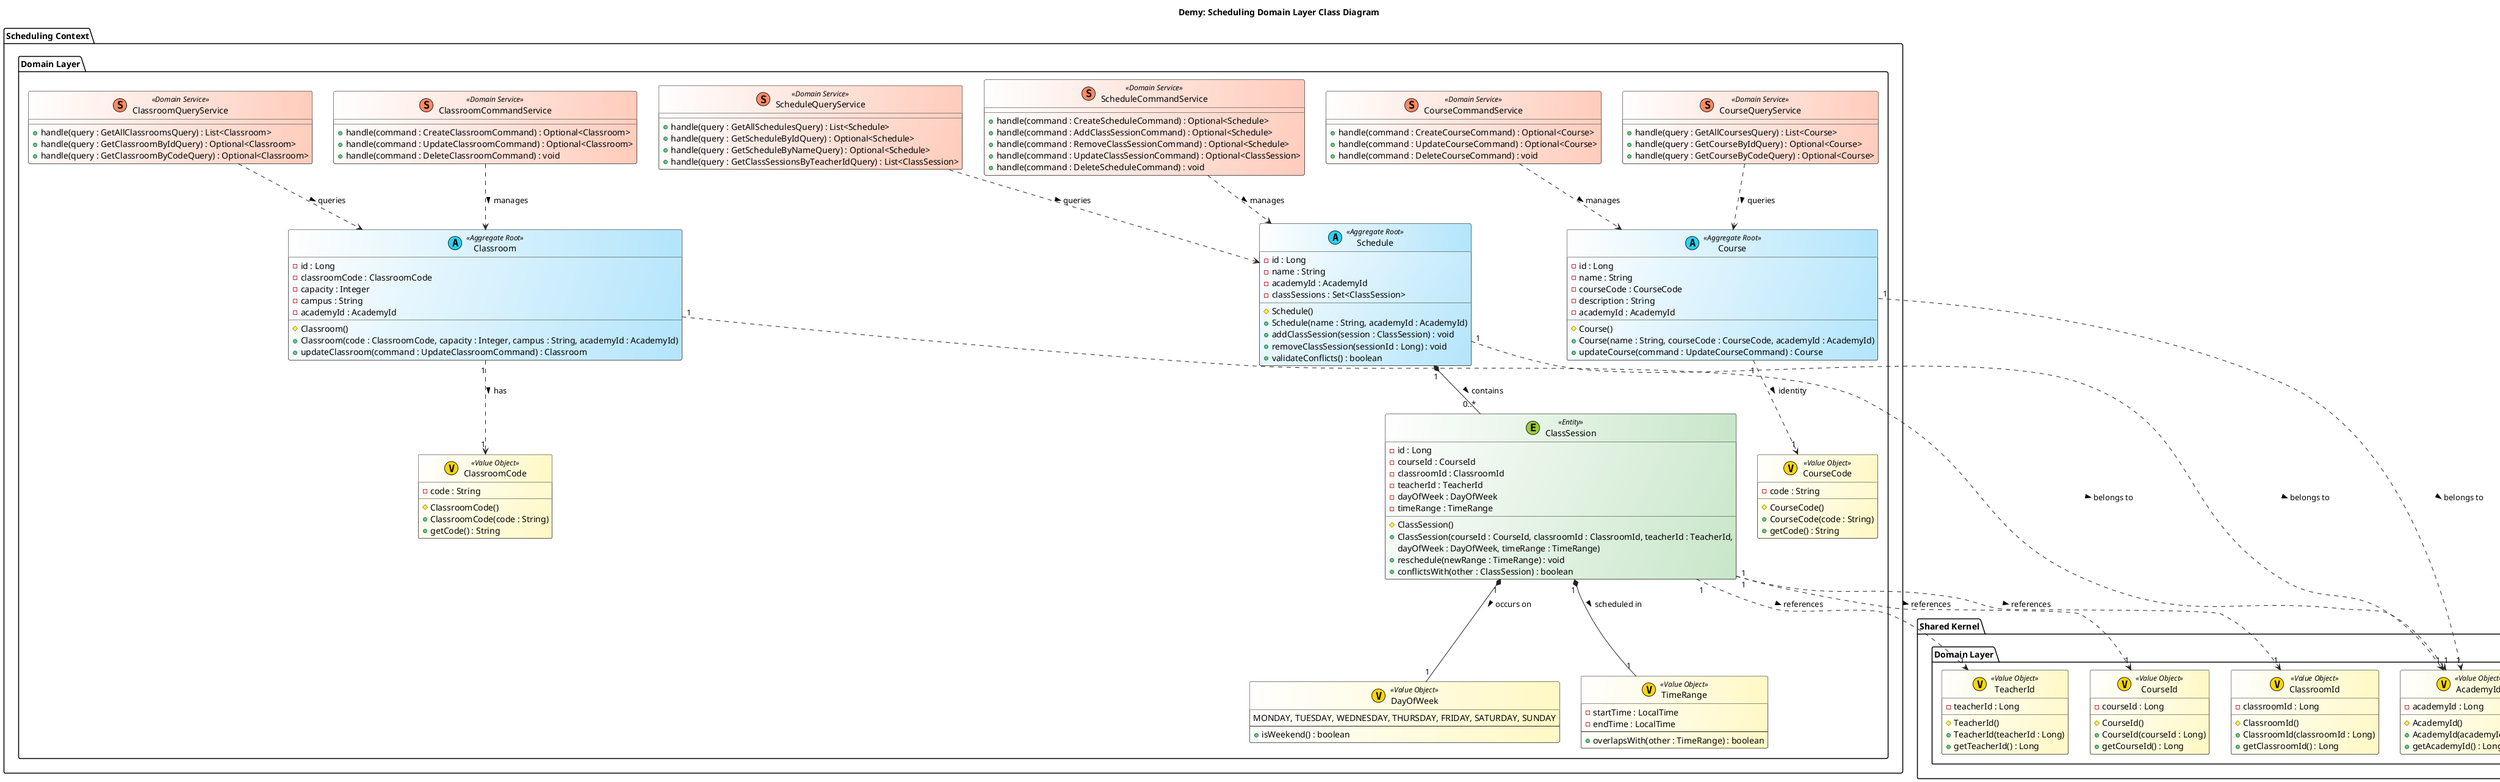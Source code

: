 @startuml Demy: Scheduling Domain Layer Class Diagram
title Demy: Scheduling Domain Layer Class Diagram

skinparam class {
    BackgroundColor<<Aggregate Root>> #FFFFFF/B3E5FC
    BackgroundColor<<Entity>> #FFFFFF/C8E6C9
    BackgroundColor<<Value Object>> #FFFFFF/FFF9C4
    BackgroundColor<<Domain Service>> #FFFFFF/FFCCBC
    BorderColor #212121
    ArrowColor #212121
    FontSize 14
}

package "Scheduling Context" {
    package "Domain Layer" {
        ' Aggregate Roots
        class "Schedule" <<(A, #27D3F5) Aggregate Root>> {
            - id : Long
            - name : String
            - academyId : AcademyId
            - classSessions : Set<ClassSession>
            # Schedule()
            + Schedule(name : String, academyId : AcademyId)
            + addClassSession(session : ClassSession) : void
            + removeClassSession(sessionId : Long) : void
            + validateConflicts() : boolean
        }

        class "Course" <<(A, #27D3F5) Aggregate Root>> {
            - id : Long
            - name : String
            - courseCode : CourseCode
            - description : String
            - academyId : AcademyId
            # Course()
            + Course(name : String, courseCode : CourseCode, academyId : AcademyId)
            + updateCourse(command : UpdateCourseCommand) : Course
        }

        class "Classroom" <<(A, #27D3F5) Aggregate Root>> {
            - id : Long
            - classroomCode : ClassroomCode
            - capacity : Integer
            - campus : String
            - academyId : AcademyId
            # Classroom()
            + Classroom(code : ClassroomCode, capacity : Integer, campus : String, academyId : AcademyId)
            + updateClassroom(command : UpdateClassroomCommand) : Classroom
        }

        ' Entity
        class "ClassSession" <<(E, #9ACD32) Entity>> {
            - id : Long
            - courseId : CourseId
            - classroomId : ClassroomId
            - teacherId : TeacherId
            - dayOfWeek : DayOfWeek
            - timeRange : TimeRange
            # ClassSession()
            + ClassSession(courseId : CourseId, classroomId : ClassroomId, teacherId : TeacherId,
                           dayOfWeek : DayOfWeek, timeRange : TimeRange)
            + reschedule(newRange : TimeRange) : void
            + conflictsWith(other : ClassSession) : boolean
        }

        ' Value Objects
        class "DayOfWeek" <<(V, #FFD700) Value Object>> {
            MONDAY, TUESDAY, WEDNESDAY, THURSDAY, FRIDAY, SATURDAY, SUNDAY
            --
            + isWeekend() : boolean
        }

        class "TimeRange" <<(V, #FFD700) Value Object>> {
            - startTime : LocalTime
            - endTime : LocalTime
            --
            + overlapsWith(other : TimeRange) : boolean
        }

        class "CourseCode" <<(V, #FFD700) Value Object>> {
            - code : String
            # CourseCode()
            + CourseCode(code : String)
            + getCode() : String
        }

        class "ClassroomCode" <<(V, #FFD700) Value Object>> {
            - code : String
            # ClassroomCode()
            + ClassroomCode(code : String)
            + getCode() : String
        }

        ' Command Services
        class "ScheduleCommandService" <<(S, #FF8A65) Domain Service>> {
            + handle(command : CreateScheduleCommand) : Optional<Schedule>
            + handle(command : AddClassSessionCommand) : Optional<Schedule>
            + handle(command : RemoveClassSessionCommand) : Optional<Schedule>
            + handle(command : UpdateClassSessionCommand) : Optional<ClassSession>
            + handle(command : DeleteScheduleCommand) : void
        }

        class "CourseCommandService" <<(S, #FF8A65) Domain Service>> {
            + handle(command : CreateCourseCommand) : Optional<Course>
            + handle(command : UpdateCourseCommand) : Optional<Course>
            + handle(command : DeleteCourseCommand) : void
        }

        class "ClassroomCommandService" <<(S, #FF8A65) Domain Service>> {
            + handle(command : CreateClassroomCommand) : Optional<Classroom>
            + handle(command : UpdateClassroomCommand) : Optional<Classroom>
            + handle(command : DeleteClassroomCommand) : void
        }

        ' Query Services
        class "ScheduleQueryService" <<(S, #FF8A65) Domain Service>> {
            + handle(query : GetAllSchedulesQuery) : List<Schedule>
            + handle(query : GetScheduleByIdQuery) : Optional<Schedule>
            + handle(query : GetScheduleByNameQuery) : Optional<Schedule>
            + handle(query : GetClassSessionsByTeacherIdQuery) : List<ClassSession>
        }

        class "CourseQueryService" <<(S, #FF8A65) Domain Service>> {
            + handle(query : GetAllCoursesQuery) : List<Course>
            + handle(query : GetCourseByIdQuery) : Optional<Course>
            + handle(query : GetCourseByCodeQuery) : Optional<Course>
        }

        class "ClassroomQueryService" <<(S, #FF8A65) Domain Service>> {
            + handle(query : GetAllClassroomsQuery) : List<Classroom>
            + handle(query : GetClassroomByIdQuery) : Optional<Classroom>
            + handle(query : GetClassroomByCodeQuery) : Optional<Classroom>
        }
    }
}

package "Shared Kernel" {
    package "Domain Layer" {
        class "AcademyId" <<(V, #FFD700) Value Object>> {
            - academyId : Long
            # AcademyId()
            + AcademyId(academyId : Long)
            + getAcademyId() : Long
        }

        class "TeacherId" <<(V, #FFD700) Value Object>> {
            - teacherId : Long
            # TeacherId()
            + TeacherId(teacherId : Long)
            + getTeacherId() : Long
        }

        class "CourseId" <<(V, #FFD700) Value Object>> {
            - courseId : Long
            # CourseId()
            + CourseId(courseId : Long)
            + getCourseId() : Long
        }

        class "ClassroomId" <<(V, #FFD700) Value Object>> {
            - classroomId : Long
            # ClassroomId()
            + ClassroomId(classroomId : Long)
            + getClassroomId() : Long
        }
    }
}

' Relationships
Schedule "1" *-- "0..*" ClassSession : contains >
ClassSession "1" ..> "1" CourseId : references >
ClassSession "1" ..> "1" TeacherId : references >
ClassSession "1" ..> "1" ClassroomId : references >
ClassSession "1" *-- "1" DayOfWeek : occurs on >
ClassSession "1" *-- "1" TimeRange : scheduled in >
Schedule "1" ..> "1" AcademyId : belongs to >
Course "1" ..> "1" AcademyId : belongs to >
Classroom "1" ..> "1" AcademyId : belongs to >
Course "1" ..> "1" CourseCode : identity >
Classroom "1" ..> "1" ClassroomCode : has >
ScheduleCommandService ..> Schedule : manages >
ScheduleQueryService ..> Schedule : queries >
CourseCommandService ..> Course : manages >
CourseQueryService ..> Course : queries >
ClassroomCommandService ..> Classroom : manages >
ClassroomQueryService ..> Classroom : queries >

@enduml